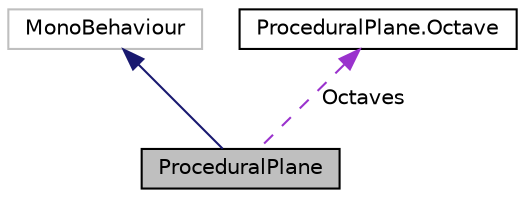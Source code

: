 digraph "ProceduralPlane"
{
 // LATEX_PDF_SIZE
  edge [fontname="Helvetica",fontsize="10",labelfontname="Helvetica",labelfontsize="10"];
  node [fontname="Helvetica",fontsize="10",shape=record];
  Node1 [label="ProceduralPlane",height=0.2,width=0.4,color="black", fillcolor="grey75", style="filled", fontcolor="black",tooltip=" "];
  Node2 -> Node1 [dir="back",color="midnightblue",fontsize="10",style="solid",fontname="Helvetica"];
  Node2 [label="MonoBehaviour",height=0.2,width=0.4,color="grey75", fillcolor="white", style="filled",tooltip=" "];
  Node3 -> Node1 [dir="back",color="darkorchid3",fontsize="10",style="dashed",label=" Octaves" ,fontname="Helvetica"];
  Node3 [label="ProceduralPlane.Octave",height=0.2,width=0.4,color="black", fillcolor="white", style="filled",URL="$struct_procedural_plane_1_1_octave.html",tooltip=" "];
}
